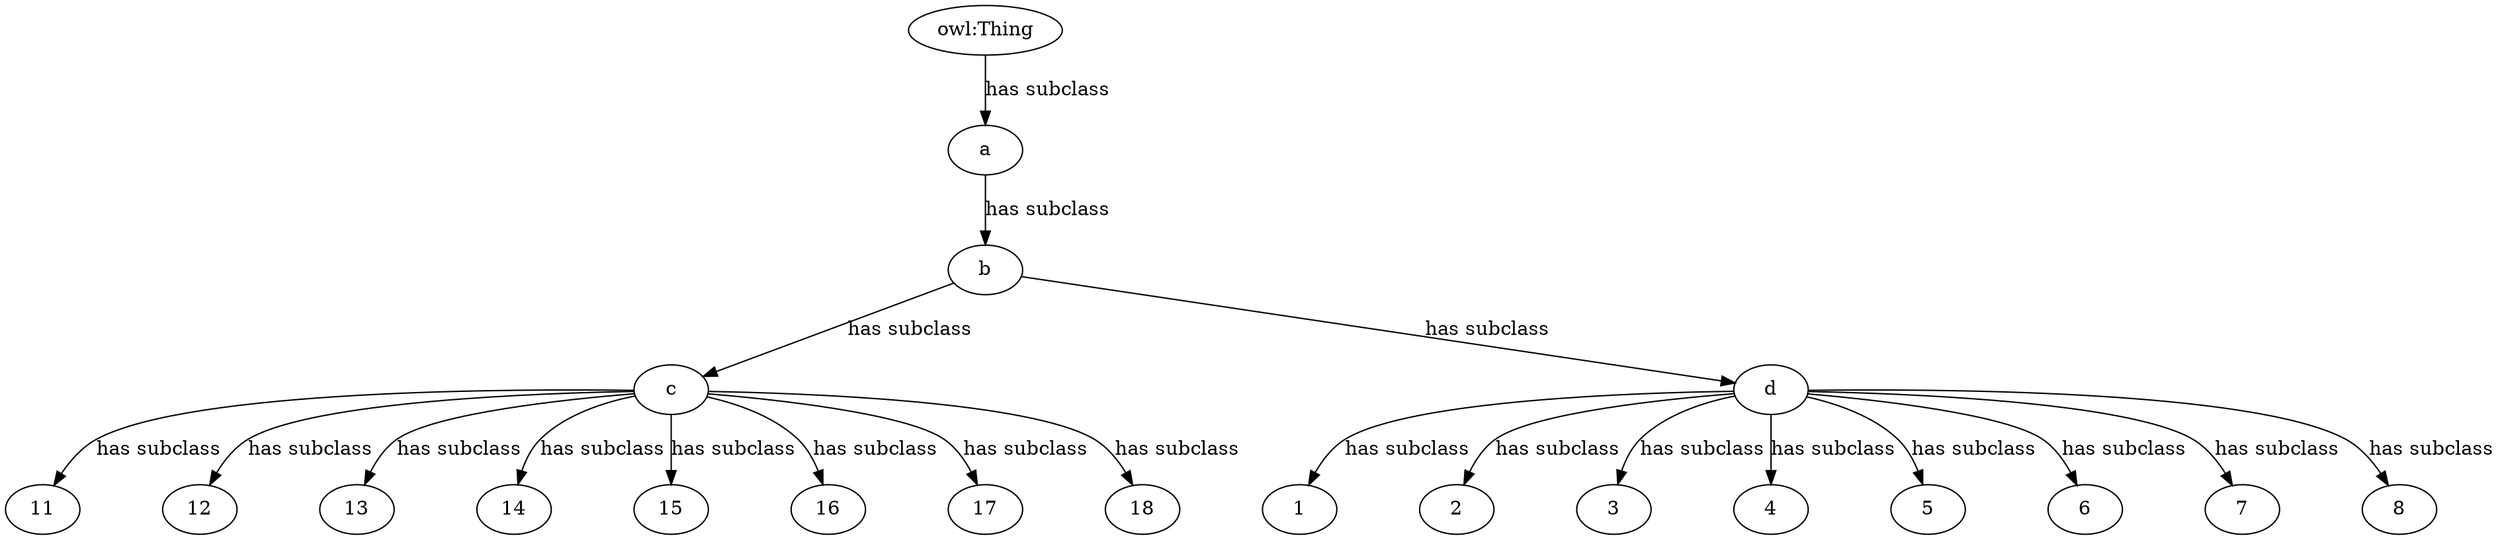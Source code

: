 digraph g {
	"owl:Thing" -> "a" [label="has subclass"]
	"c" -> "11" [label="has subclass"]
	"a" -> "b" [label="has subclass"]
	"c" -> "12" [label="has subclass"]
	"c" -> "13" [label="has subclass"]
	"c" -> "14" [label="has subclass"]
	"d" -> "1" [label="has subclass"]
	"c" -> "15" [label="has subclass"]
	"d" -> "2" [label="has subclass"]
	"c" -> "16" [label="has subclass"]
	"d" -> "3" [label="has subclass"]
	"c" -> "17" [label="has subclass"]
	"c" -> "18" [label="has subclass"]
	"d" -> "4" [label="has subclass"]
	"d" -> "5" [label="has subclass"]
	"d" -> "6" [label="has subclass"]
	"d" -> "7" [label="has subclass"]
	"d" -> "8" [label="has subclass"]
	"b" -> "c" [label="has subclass"]
	"b" -> "d" [label="has subclass"]
}
